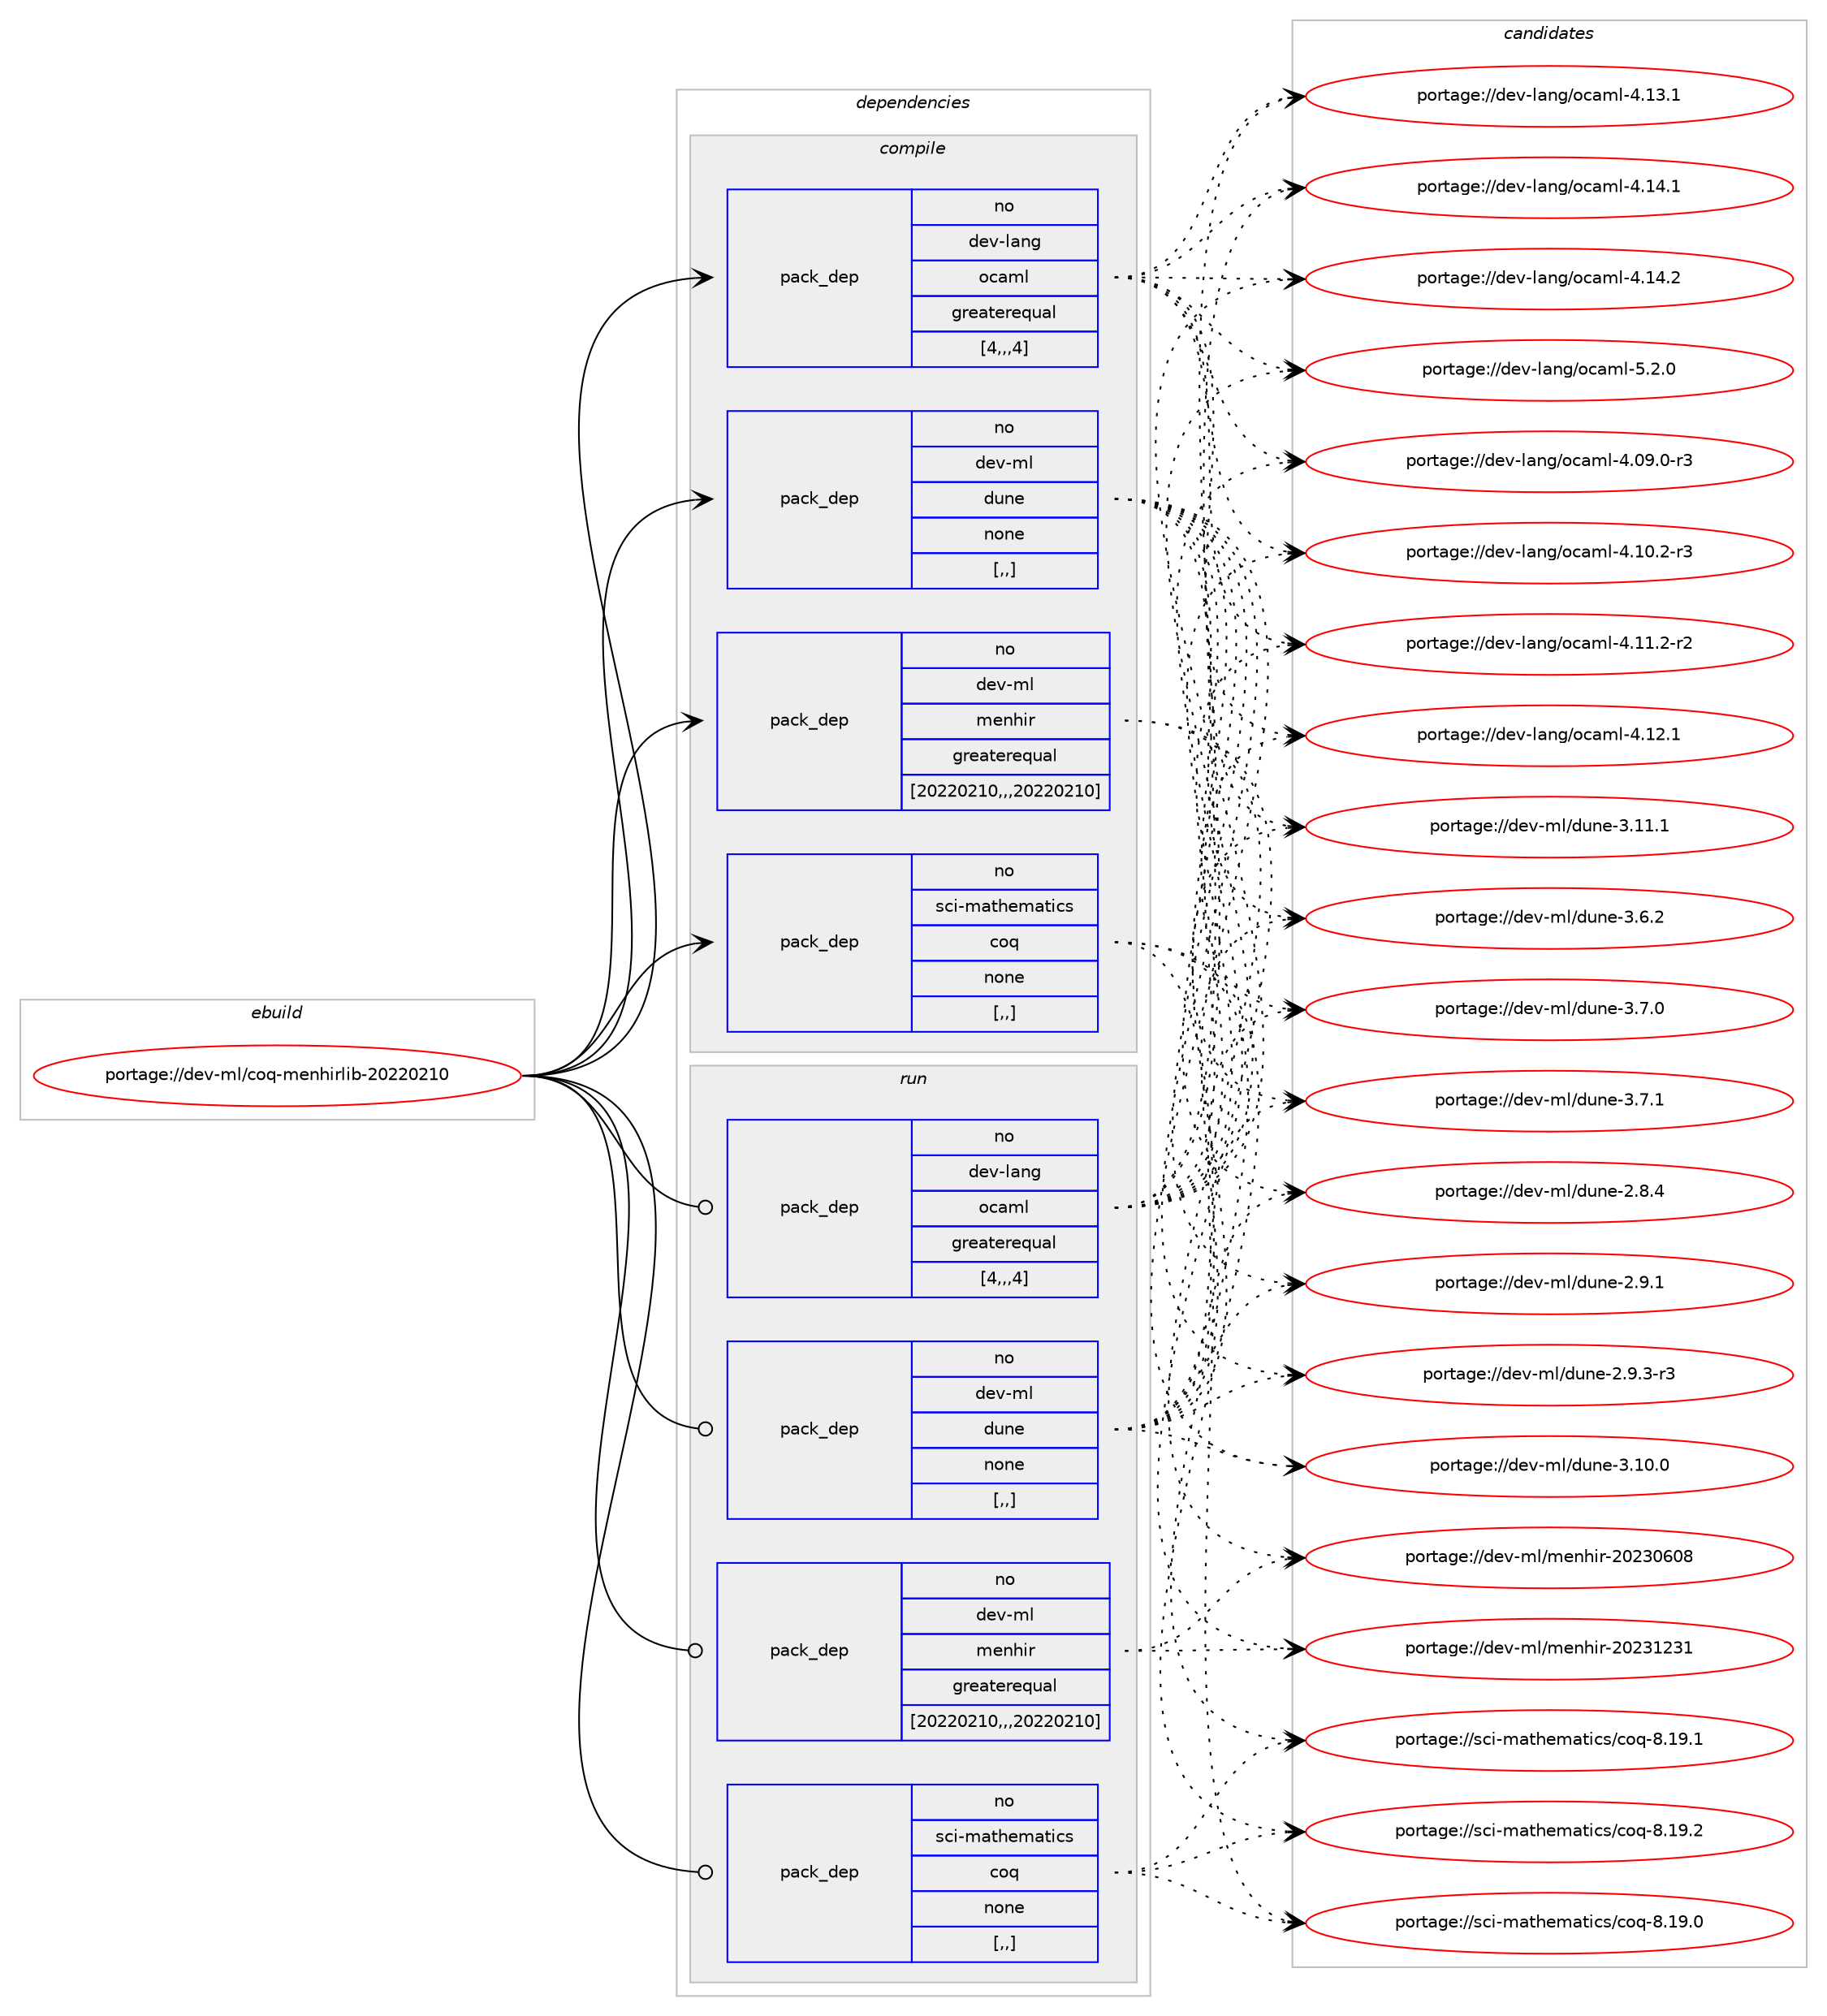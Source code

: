 digraph prolog {

# *************
# Graph options
# *************

newrank=true;
concentrate=true;
compound=true;
graph [rankdir=LR,fontname=Helvetica,fontsize=10,ranksep=1.5];#, ranksep=2.5, nodesep=0.2];
edge  [arrowhead=vee];
node  [fontname=Helvetica,fontsize=10];

# **********
# The ebuild
# **********

subgraph cluster_leftcol {
color=gray;
rank=same;
label=<<i>ebuild</i>>;
id [label="portage://dev-ml/coq-menhirlib-20220210", color=red, width=4, href="../dev-ml/coq-menhirlib-20220210.svg"];
}

# ****************
# The dependencies
# ****************

subgraph cluster_midcol {
color=gray;
label=<<i>dependencies</i>>;
subgraph cluster_compile {
fillcolor="#eeeeee";
style=filled;
label=<<i>compile</i>>;
subgraph pack85470 {
dependency115083 [label=<<TABLE BORDER="0" CELLBORDER="1" CELLSPACING="0" CELLPADDING="4" WIDTH="220"><TR><TD ROWSPAN="6" CELLPADDING="30">pack_dep</TD></TR><TR><TD WIDTH="110">no</TD></TR><TR><TD>dev-lang</TD></TR><TR><TD>ocaml</TD></TR><TR><TD>greaterequal</TD></TR><TR><TD>[4,,,4]</TD></TR></TABLE>>, shape=none, color=blue];
}
id:e -> dependency115083:w [weight=20,style="solid",arrowhead="vee"];
subgraph pack85471 {
dependency115084 [label=<<TABLE BORDER="0" CELLBORDER="1" CELLSPACING="0" CELLPADDING="4" WIDTH="220"><TR><TD ROWSPAN="6" CELLPADDING="30">pack_dep</TD></TR><TR><TD WIDTH="110">no</TD></TR><TR><TD>dev-ml</TD></TR><TR><TD>dune</TD></TR><TR><TD>none</TD></TR><TR><TD>[,,]</TD></TR></TABLE>>, shape=none, color=blue];
}
id:e -> dependency115084:w [weight=20,style="solid",arrowhead="vee"];
subgraph pack85472 {
dependency115085 [label=<<TABLE BORDER="0" CELLBORDER="1" CELLSPACING="0" CELLPADDING="4" WIDTH="220"><TR><TD ROWSPAN="6" CELLPADDING="30">pack_dep</TD></TR><TR><TD WIDTH="110">no</TD></TR><TR><TD>dev-ml</TD></TR><TR><TD>menhir</TD></TR><TR><TD>greaterequal</TD></TR><TR><TD>[20220210,,,20220210]</TD></TR></TABLE>>, shape=none, color=blue];
}
id:e -> dependency115085:w [weight=20,style="solid",arrowhead="vee"];
subgraph pack85473 {
dependency115086 [label=<<TABLE BORDER="0" CELLBORDER="1" CELLSPACING="0" CELLPADDING="4" WIDTH="220"><TR><TD ROWSPAN="6" CELLPADDING="30">pack_dep</TD></TR><TR><TD WIDTH="110">no</TD></TR><TR><TD>sci-mathematics</TD></TR><TR><TD>coq</TD></TR><TR><TD>none</TD></TR><TR><TD>[,,]</TD></TR></TABLE>>, shape=none, color=blue];
}
id:e -> dependency115086:w [weight=20,style="solid",arrowhead="vee"];
}
subgraph cluster_compileandrun {
fillcolor="#eeeeee";
style=filled;
label=<<i>compile and run</i>>;
}
subgraph cluster_run {
fillcolor="#eeeeee";
style=filled;
label=<<i>run</i>>;
subgraph pack85474 {
dependency115087 [label=<<TABLE BORDER="0" CELLBORDER="1" CELLSPACING="0" CELLPADDING="4" WIDTH="220"><TR><TD ROWSPAN="6" CELLPADDING="30">pack_dep</TD></TR><TR><TD WIDTH="110">no</TD></TR><TR><TD>dev-lang</TD></TR><TR><TD>ocaml</TD></TR><TR><TD>greaterequal</TD></TR><TR><TD>[4,,,4]</TD></TR></TABLE>>, shape=none, color=blue];
}
id:e -> dependency115087:w [weight=20,style="solid",arrowhead="odot"];
subgraph pack85475 {
dependency115088 [label=<<TABLE BORDER="0" CELLBORDER="1" CELLSPACING="0" CELLPADDING="4" WIDTH="220"><TR><TD ROWSPAN="6" CELLPADDING="30">pack_dep</TD></TR><TR><TD WIDTH="110">no</TD></TR><TR><TD>dev-ml</TD></TR><TR><TD>dune</TD></TR><TR><TD>none</TD></TR><TR><TD>[,,]</TD></TR></TABLE>>, shape=none, color=blue];
}
id:e -> dependency115088:w [weight=20,style="solid",arrowhead="odot"];
subgraph pack85476 {
dependency115089 [label=<<TABLE BORDER="0" CELLBORDER="1" CELLSPACING="0" CELLPADDING="4" WIDTH="220"><TR><TD ROWSPAN="6" CELLPADDING="30">pack_dep</TD></TR><TR><TD WIDTH="110">no</TD></TR><TR><TD>dev-ml</TD></TR><TR><TD>menhir</TD></TR><TR><TD>greaterequal</TD></TR><TR><TD>[20220210,,,20220210]</TD></TR></TABLE>>, shape=none, color=blue];
}
id:e -> dependency115089:w [weight=20,style="solid",arrowhead="odot"];
subgraph pack85477 {
dependency115090 [label=<<TABLE BORDER="0" CELLBORDER="1" CELLSPACING="0" CELLPADDING="4" WIDTH="220"><TR><TD ROWSPAN="6" CELLPADDING="30">pack_dep</TD></TR><TR><TD WIDTH="110">no</TD></TR><TR><TD>sci-mathematics</TD></TR><TR><TD>coq</TD></TR><TR><TD>none</TD></TR><TR><TD>[,,]</TD></TR></TABLE>>, shape=none, color=blue];
}
id:e -> dependency115090:w [weight=20,style="solid",arrowhead="odot"];
}
}

# **************
# The candidates
# **************

subgraph cluster_choices {
rank=same;
color=gray;
label=<<i>candidates</i>>;

subgraph choice85470 {
color=black;
nodesep=1;
choice1001011184510897110103471119997109108455246485746484511451 [label="portage://dev-lang/ocaml-4.09.0-r3", color=red, width=4,href="../dev-lang/ocaml-4.09.0-r3.svg"];
choice1001011184510897110103471119997109108455246494846504511451 [label="portage://dev-lang/ocaml-4.10.2-r3", color=red, width=4,href="../dev-lang/ocaml-4.10.2-r3.svg"];
choice1001011184510897110103471119997109108455246494946504511450 [label="portage://dev-lang/ocaml-4.11.2-r2", color=red, width=4,href="../dev-lang/ocaml-4.11.2-r2.svg"];
choice100101118451089711010347111999710910845524649504649 [label="portage://dev-lang/ocaml-4.12.1", color=red, width=4,href="../dev-lang/ocaml-4.12.1.svg"];
choice100101118451089711010347111999710910845524649514649 [label="portage://dev-lang/ocaml-4.13.1", color=red, width=4,href="../dev-lang/ocaml-4.13.1.svg"];
choice100101118451089711010347111999710910845524649524649 [label="portage://dev-lang/ocaml-4.14.1", color=red, width=4,href="../dev-lang/ocaml-4.14.1.svg"];
choice100101118451089711010347111999710910845524649524650 [label="portage://dev-lang/ocaml-4.14.2", color=red, width=4,href="../dev-lang/ocaml-4.14.2.svg"];
choice1001011184510897110103471119997109108455346504648 [label="portage://dev-lang/ocaml-5.2.0", color=red, width=4,href="../dev-lang/ocaml-5.2.0.svg"];
dependency115083:e -> choice1001011184510897110103471119997109108455246485746484511451:w [style=dotted,weight="100"];
dependency115083:e -> choice1001011184510897110103471119997109108455246494846504511451:w [style=dotted,weight="100"];
dependency115083:e -> choice1001011184510897110103471119997109108455246494946504511450:w [style=dotted,weight="100"];
dependency115083:e -> choice100101118451089711010347111999710910845524649504649:w [style=dotted,weight="100"];
dependency115083:e -> choice100101118451089711010347111999710910845524649514649:w [style=dotted,weight="100"];
dependency115083:e -> choice100101118451089711010347111999710910845524649524649:w [style=dotted,weight="100"];
dependency115083:e -> choice100101118451089711010347111999710910845524649524650:w [style=dotted,weight="100"];
dependency115083:e -> choice1001011184510897110103471119997109108455346504648:w [style=dotted,weight="100"];
}
subgraph choice85471 {
color=black;
nodesep=1;
choice1001011184510910847100117110101455046564652 [label="portage://dev-ml/dune-2.8.4", color=red, width=4,href="../dev-ml/dune-2.8.4.svg"];
choice1001011184510910847100117110101455046574649 [label="portage://dev-ml/dune-2.9.1", color=red, width=4,href="../dev-ml/dune-2.9.1.svg"];
choice10010111845109108471001171101014550465746514511451 [label="portage://dev-ml/dune-2.9.3-r3", color=red, width=4,href="../dev-ml/dune-2.9.3-r3.svg"];
choice100101118451091084710011711010145514649484648 [label="portage://dev-ml/dune-3.10.0", color=red, width=4,href="../dev-ml/dune-3.10.0.svg"];
choice100101118451091084710011711010145514649494649 [label="portage://dev-ml/dune-3.11.1", color=red, width=4,href="../dev-ml/dune-3.11.1.svg"];
choice1001011184510910847100117110101455146544650 [label="portage://dev-ml/dune-3.6.2", color=red, width=4,href="../dev-ml/dune-3.6.2.svg"];
choice1001011184510910847100117110101455146554648 [label="portage://dev-ml/dune-3.7.0", color=red, width=4,href="../dev-ml/dune-3.7.0.svg"];
choice1001011184510910847100117110101455146554649 [label="portage://dev-ml/dune-3.7.1", color=red, width=4,href="../dev-ml/dune-3.7.1.svg"];
dependency115084:e -> choice1001011184510910847100117110101455046564652:w [style=dotted,weight="100"];
dependency115084:e -> choice1001011184510910847100117110101455046574649:w [style=dotted,weight="100"];
dependency115084:e -> choice10010111845109108471001171101014550465746514511451:w [style=dotted,weight="100"];
dependency115084:e -> choice100101118451091084710011711010145514649484648:w [style=dotted,weight="100"];
dependency115084:e -> choice100101118451091084710011711010145514649494649:w [style=dotted,weight="100"];
dependency115084:e -> choice1001011184510910847100117110101455146544650:w [style=dotted,weight="100"];
dependency115084:e -> choice1001011184510910847100117110101455146554648:w [style=dotted,weight="100"];
dependency115084:e -> choice1001011184510910847100117110101455146554649:w [style=dotted,weight="100"];
}
subgraph choice85472 {
color=black;
nodesep=1;
choice1001011184510910847109101110104105114455048505148544856 [label="portage://dev-ml/menhir-20230608", color=red, width=4,href="../dev-ml/menhir-20230608.svg"];
choice1001011184510910847109101110104105114455048505149505149 [label="portage://dev-ml/menhir-20231231", color=red, width=4,href="../dev-ml/menhir-20231231.svg"];
dependency115085:e -> choice1001011184510910847109101110104105114455048505148544856:w [style=dotted,weight="100"];
dependency115085:e -> choice1001011184510910847109101110104105114455048505149505149:w [style=dotted,weight="100"];
}
subgraph choice85473 {
color=black;
nodesep=1;
choice1159910545109971161041011099711610599115479911111345564649574648 [label="portage://sci-mathematics/coq-8.19.0", color=red, width=4,href="../sci-mathematics/coq-8.19.0.svg"];
choice1159910545109971161041011099711610599115479911111345564649574649 [label="portage://sci-mathematics/coq-8.19.1", color=red, width=4,href="../sci-mathematics/coq-8.19.1.svg"];
choice1159910545109971161041011099711610599115479911111345564649574650 [label="portage://sci-mathematics/coq-8.19.2", color=red, width=4,href="../sci-mathematics/coq-8.19.2.svg"];
dependency115086:e -> choice1159910545109971161041011099711610599115479911111345564649574648:w [style=dotted,weight="100"];
dependency115086:e -> choice1159910545109971161041011099711610599115479911111345564649574649:w [style=dotted,weight="100"];
dependency115086:e -> choice1159910545109971161041011099711610599115479911111345564649574650:w [style=dotted,weight="100"];
}
subgraph choice85474 {
color=black;
nodesep=1;
choice1001011184510897110103471119997109108455246485746484511451 [label="portage://dev-lang/ocaml-4.09.0-r3", color=red, width=4,href="../dev-lang/ocaml-4.09.0-r3.svg"];
choice1001011184510897110103471119997109108455246494846504511451 [label="portage://dev-lang/ocaml-4.10.2-r3", color=red, width=4,href="../dev-lang/ocaml-4.10.2-r3.svg"];
choice1001011184510897110103471119997109108455246494946504511450 [label="portage://dev-lang/ocaml-4.11.2-r2", color=red, width=4,href="../dev-lang/ocaml-4.11.2-r2.svg"];
choice100101118451089711010347111999710910845524649504649 [label="portage://dev-lang/ocaml-4.12.1", color=red, width=4,href="../dev-lang/ocaml-4.12.1.svg"];
choice100101118451089711010347111999710910845524649514649 [label="portage://dev-lang/ocaml-4.13.1", color=red, width=4,href="../dev-lang/ocaml-4.13.1.svg"];
choice100101118451089711010347111999710910845524649524649 [label="portage://dev-lang/ocaml-4.14.1", color=red, width=4,href="../dev-lang/ocaml-4.14.1.svg"];
choice100101118451089711010347111999710910845524649524650 [label="portage://dev-lang/ocaml-4.14.2", color=red, width=4,href="../dev-lang/ocaml-4.14.2.svg"];
choice1001011184510897110103471119997109108455346504648 [label="portage://dev-lang/ocaml-5.2.0", color=red, width=4,href="../dev-lang/ocaml-5.2.0.svg"];
dependency115087:e -> choice1001011184510897110103471119997109108455246485746484511451:w [style=dotted,weight="100"];
dependency115087:e -> choice1001011184510897110103471119997109108455246494846504511451:w [style=dotted,weight="100"];
dependency115087:e -> choice1001011184510897110103471119997109108455246494946504511450:w [style=dotted,weight="100"];
dependency115087:e -> choice100101118451089711010347111999710910845524649504649:w [style=dotted,weight="100"];
dependency115087:e -> choice100101118451089711010347111999710910845524649514649:w [style=dotted,weight="100"];
dependency115087:e -> choice100101118451089711010347111999710910845524649524649:w [style=dotted,weight="100"];
dependency115087:e -> choice100101118451089711010347111999710910845524649524650:w [style=dotted,weight="100"];
dependency115087:e -> choice1001011184510897110103471119997109108455346504648:w [style=dotted,weight="100"];
}
subgraph choice85475 {
color=black;
nodesep=1;
choice1001011184510910847100117110101455046564652 [label="portage://dev-ml/dune-2.8.4", color=red, width=4,href="../dev-ml/dune-2.8.4.svg"];
choice1001011184510910847100117110101455046574649 [label="portage://dev-ml/dune-2.9.1", color=red, width=4,href="../dev-ml/dune-2.9.1.svg"];
choice10010111845109108471001171101014550465746514511451 [label="portage://dev-ml/dune-2.9.3-r3", color=red, width=4,href="../dev-ml/dune-2.9.3-r3.svg"];
choice100101118451091084710011711010145514649484648 [label="portage://dev-ml/dune-3.10.0", color=red, width=4,href="../dev-ml/dune-3.10.0.svg"];
choice100101118451091084710011711010145514649494649 [label="portage://dev-ml/dune-3.11.1", color=red, width=4,href="../dev-ml/dune-3.11.1.svg"];
choice1001011184510910847100117110101455146544650 [label="portage://dev-ml/dune-3.6.2", color=red, width=4,href="../dev-ml/dune-3.6.2.svg"];
choice1001011184510910847100117110101455146554648 [label="portage://dev-ml/dune-3.7.0", color=red, width=4,href="../dev-ml/dune-3.7.0.svg"];
choice1001011184510910847100117110101455146554649 [label="portage://dev-ml/dune-3.7.1", color=red, width=4,href="../dev-ml/dune-3.7.1.svg"];
dependency115088:e -> choice1001011184510910847100117110101455046564652:w [style=dotted,weight="100"];
dependency115088:e -> choice1001011184510910847100117110101455046574649:w [style=dotted,weight="100"];
dependency115088:e -> choice10010111845109108471001171101014550465746514511451:w [style=dotted,weight="100"];
dependency115088:e -> choice100101118451091084710011711010145514649484648:w [style=dotted,weight="100"];
dependency115088:e -> choice100101118451091084710011711010145514649494649:w [style=dotted,weight="100"];
dependency115088:e -> choice1001011184510910847100117110101455146544650:w [style=dotted,weight="100"];
dependency115088:e -> choice1001011184510910847100117110101455146554648:w [style=dotted,weight="100"];
dependency115088:e -> choice1001011184510910847100117110101455146554649:w [style=dotted,weight="100"];
}
subgraph choice85476 {
color=black;
nodesep=1;
choice1001011184510910847109101110104105114455048505148544856 [label="portage://dev-ml/menhir-20230608", color=red, width=4,href="../dev-ml/menhir-20230608.svg"];
choice1001011184510910847109101110104105114455048505149505149 [label="portage://dev-ml/menhir-20231231", color=red, width=4,href="../dev-ml/menhir-20231231.svg"];
dependency115089:e -> choice1001011184510910847109101110104105114455048505148544856:w [style=dotted,weight="100"];
dependency115089:e -> choice1001011184510910847109101110104105114455048505149505149:w [style=dotted,weight="100"];
}
subgraph choice85477 {
color=black;
nodesep=1;
choice1159910545109971161041011099711610599115479911111345564649574648 [label="portage://sci-mathematics/coq-8.19.0", color=red, width=4,href="../sci-mathematics/coq-8.19.0.svg"];
choice1159910545109971161041011099711610599115479911111345564649574649 [label="portage://sci-mathematics/coq-8.19.1", color=red, width=4,href="../sci-mathematics/coq-8.19.1.svg"];
choice1159910545109971161041011099711610599115479911111345564649574650 [label="portage://sci-mathematics/coq-8.19.2", color=red, width=4,href="../sci-mathematics/coq-8.19.2.svg"];
dependency115090:e -> choice1159910545109971161041011099711610599115479911111345564649574648:w [style=dotted,weight="100"];
dependency115090:e -> choice1159910545109971161041011099711610599115479911111345564649574649:w [style=dotted,weight="100"];
dependency115090:e -> choice1159910545109971161041011099711610599115479911111345564649574650:w [style=dotted,weight="100"];
}
}

}
